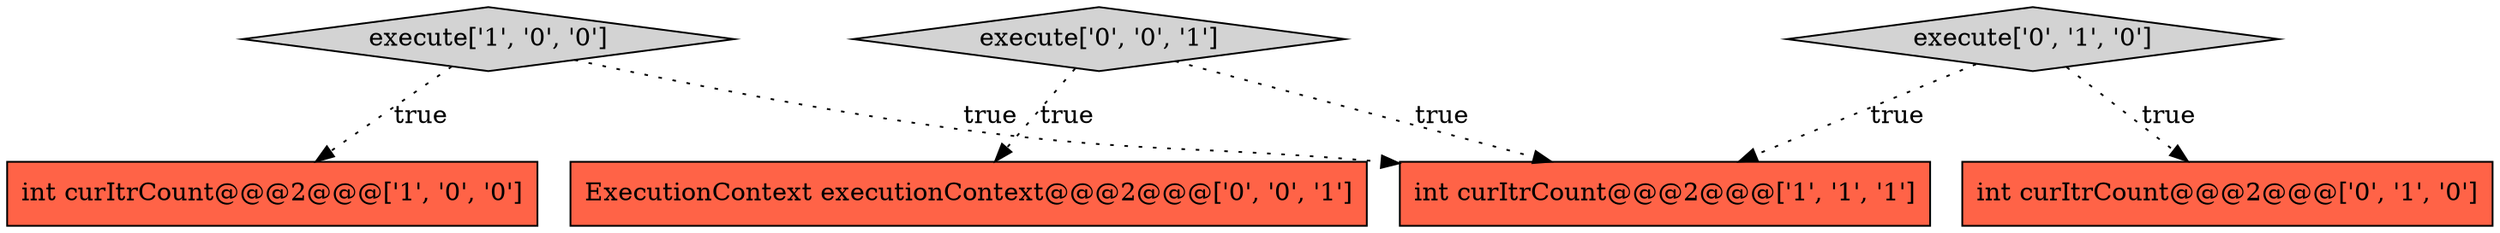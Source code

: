 digraph {
0 [style = filled, label = "execute['1', '0', '0']", fillcolor = lightgray, shape = diamond image = "AAA0AAABBB1BBB"];
6 [style = filled, label = "ExecutionContext executionContext@@@2@@@['0', '0', '1']", fillcolor = tomato, shape = box image = "AAA0AAABBB3BBB"];
5 [style = filled, label = "execute['0', '0', '1']", fillcolor = lightgray, shape = diamond image = "AAA0AAABBB3BBB"];
3 [style = filled, label = "execute['0', '1', '0']", fillcolor = lightgray, shape = diamond image = "AAA0AAABBB2BBB"];
2 [style = filled, label = "int curItrCount@@@2@@@['1', '1', '1']", fillcolor = tomato, shape = box image = "AAA0AAABBB1BBB"];
1 [style = filled, label = "int curItrCount@@@2@@@['1', '0', '0']", fillcolor = tomato, shape = box image = "AAA0AAABBB1BBB"];
4 [style = filled, label = "int curItrCount@@@2@@@['0', '1', '0']", fillcolor = tomato, shape = box image = "AAA0AAABBB2BBB"];
0->2 [style = dotted, label="true"];
5->6 [style = dotted, label="true"];
0->1 [style = dotted, label="true"];
3->4 [style = dotted, label="true"];
3->2 [style = dotted, label="true"];
5->2 [style = dotted, label="true"];
}
